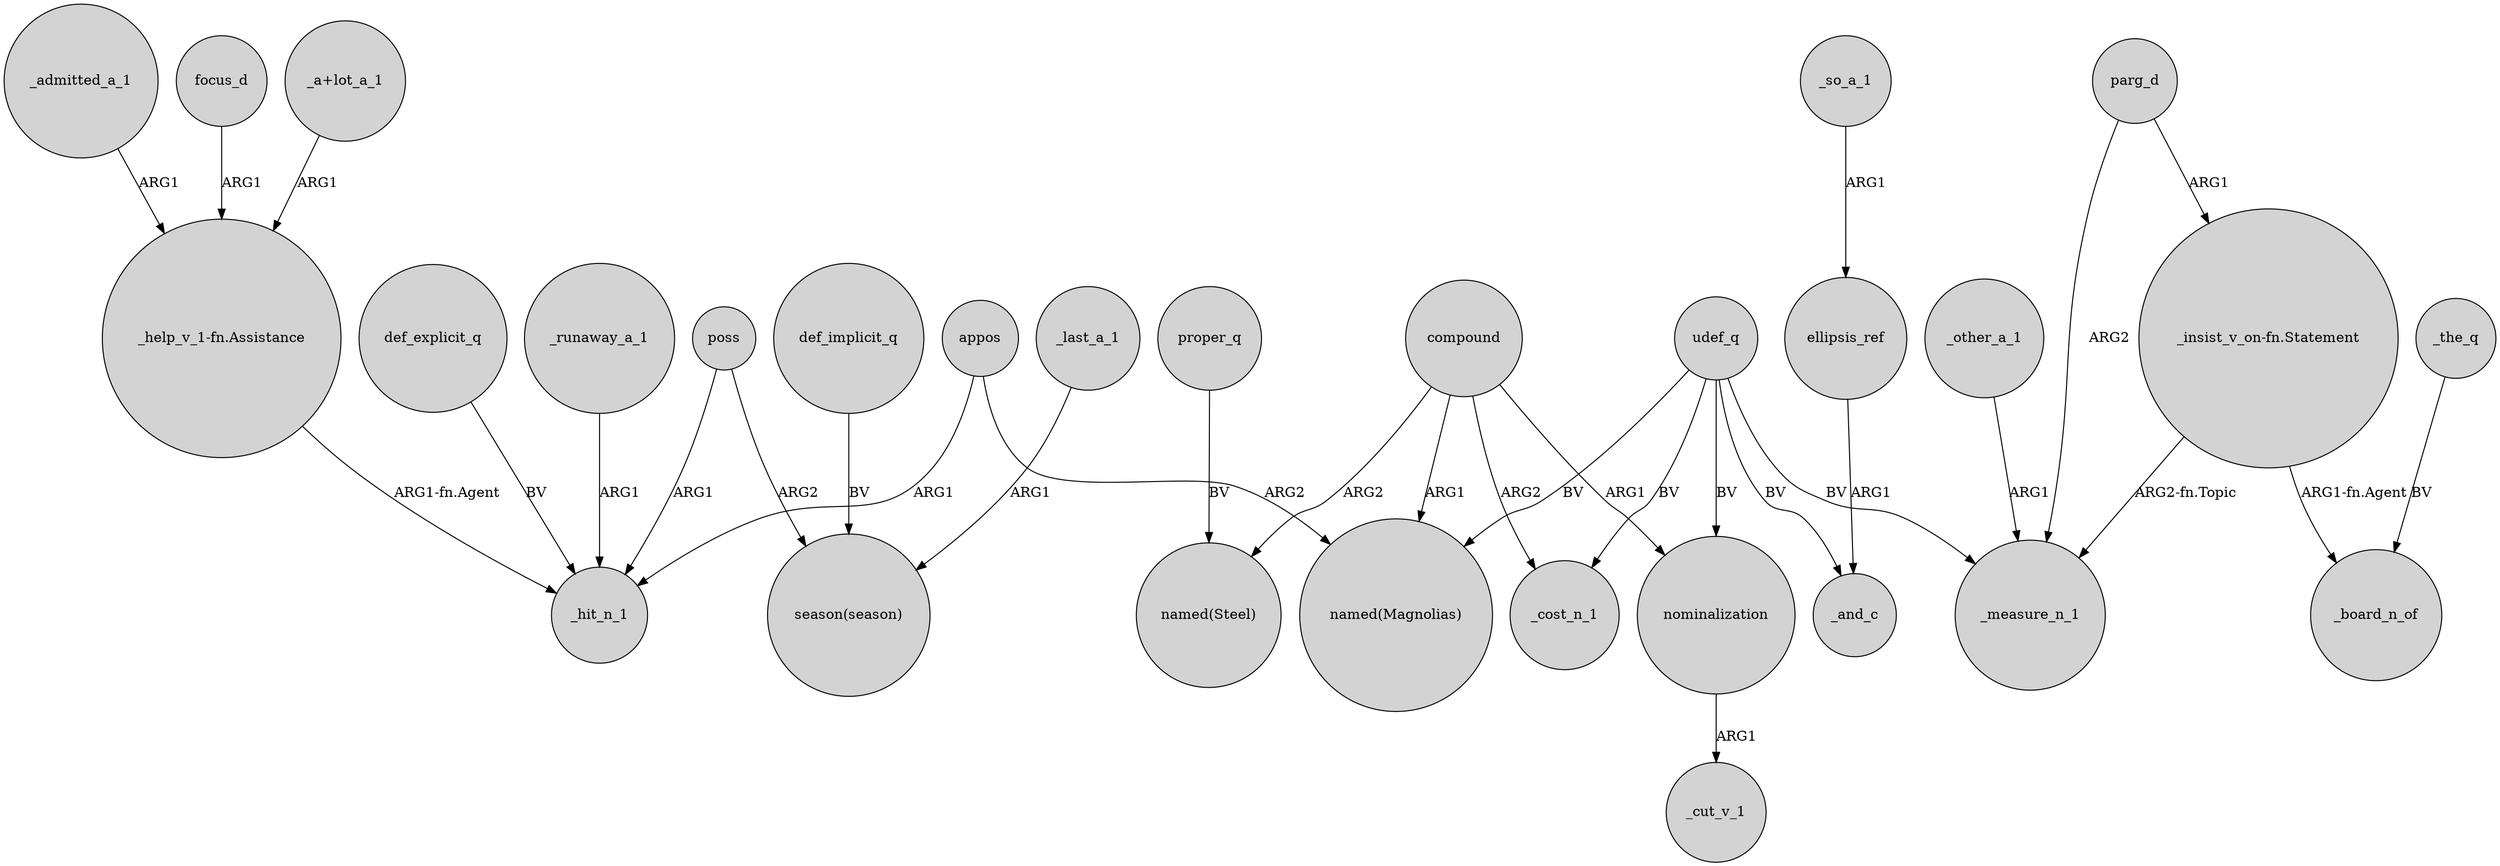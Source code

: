 digraph {
	node [shape=circle style=filled]
	_admitted_a_1 -> "_help_v_1-fn.Assistance" [label=ARG1]
	compound -> "named(Steel)" [label=ARG2]
	compound -> "named(Magnolias)" [label=ARG1]
	_other_a_1 -> _measure_n_1 [label=ARG1]
	focus_d -> "_help_v_1-fn.Assistance" [label=ARG1]
	"_help_v_1-fn.Assistance" -> _hit_n_1 [label="ARG1-fn.Agent"]
	_so_a_1 -> ellipsis_ref [label=ARG1]
	_runaway_a_1 -> _hit_n_1 [label=ARG1]
	nominalization -> _cut_v_1 [label=ARG1]
	udef_q -> _cost_n_1 [label=BV]
	"_a+lot_a_1" -> "_help_v_1-fn.Assistance" [label=ARG1]
	def_explicit_q -> _hit_n_1 [label=BV]
	parg_d -> "_insist_v_on-fn.Statement" [label=ARG1]
	udef_q -> "named(Magnolias)" [label=BV]
	_the_q -> _board_n_of [label=BV]
	poss -> _hit_n_1 [label=ARG1]
	udef_q -> _measure_n_1 [label=BV]
	appos -> _hit_n_1 [label=ARG1]
	udef_q -> nominalization [label=BV]
	proper_q -> "named(Steel)" [label=BV]
	appos -> "named(Magnolias)" [label=ARG2]
	compound -> _cost_n_1 [label=ARG2]
	ellipsis_ref -> _and_c [label=ARG1]
	parg_d -> _measure_n_1 [label=ARG2]
	"_insist_v_on-fn.Statement" -> _board_n_of [label="ARG1-fn.Agent"]
	poss -> "season(season)" [label=ARG2]
	def_implicit_q -> "season(season)" [label=BV]
	udef_q -> _and_c [label=BV]
	_last_a_1 -> "season(season)" [label=ARG1]
	compound -> nominalization [label=ARG1]
	"_insist_v_on-fn.Statement" -> _measure_n_1 [label="ARG2-fn.Topic"]
}
